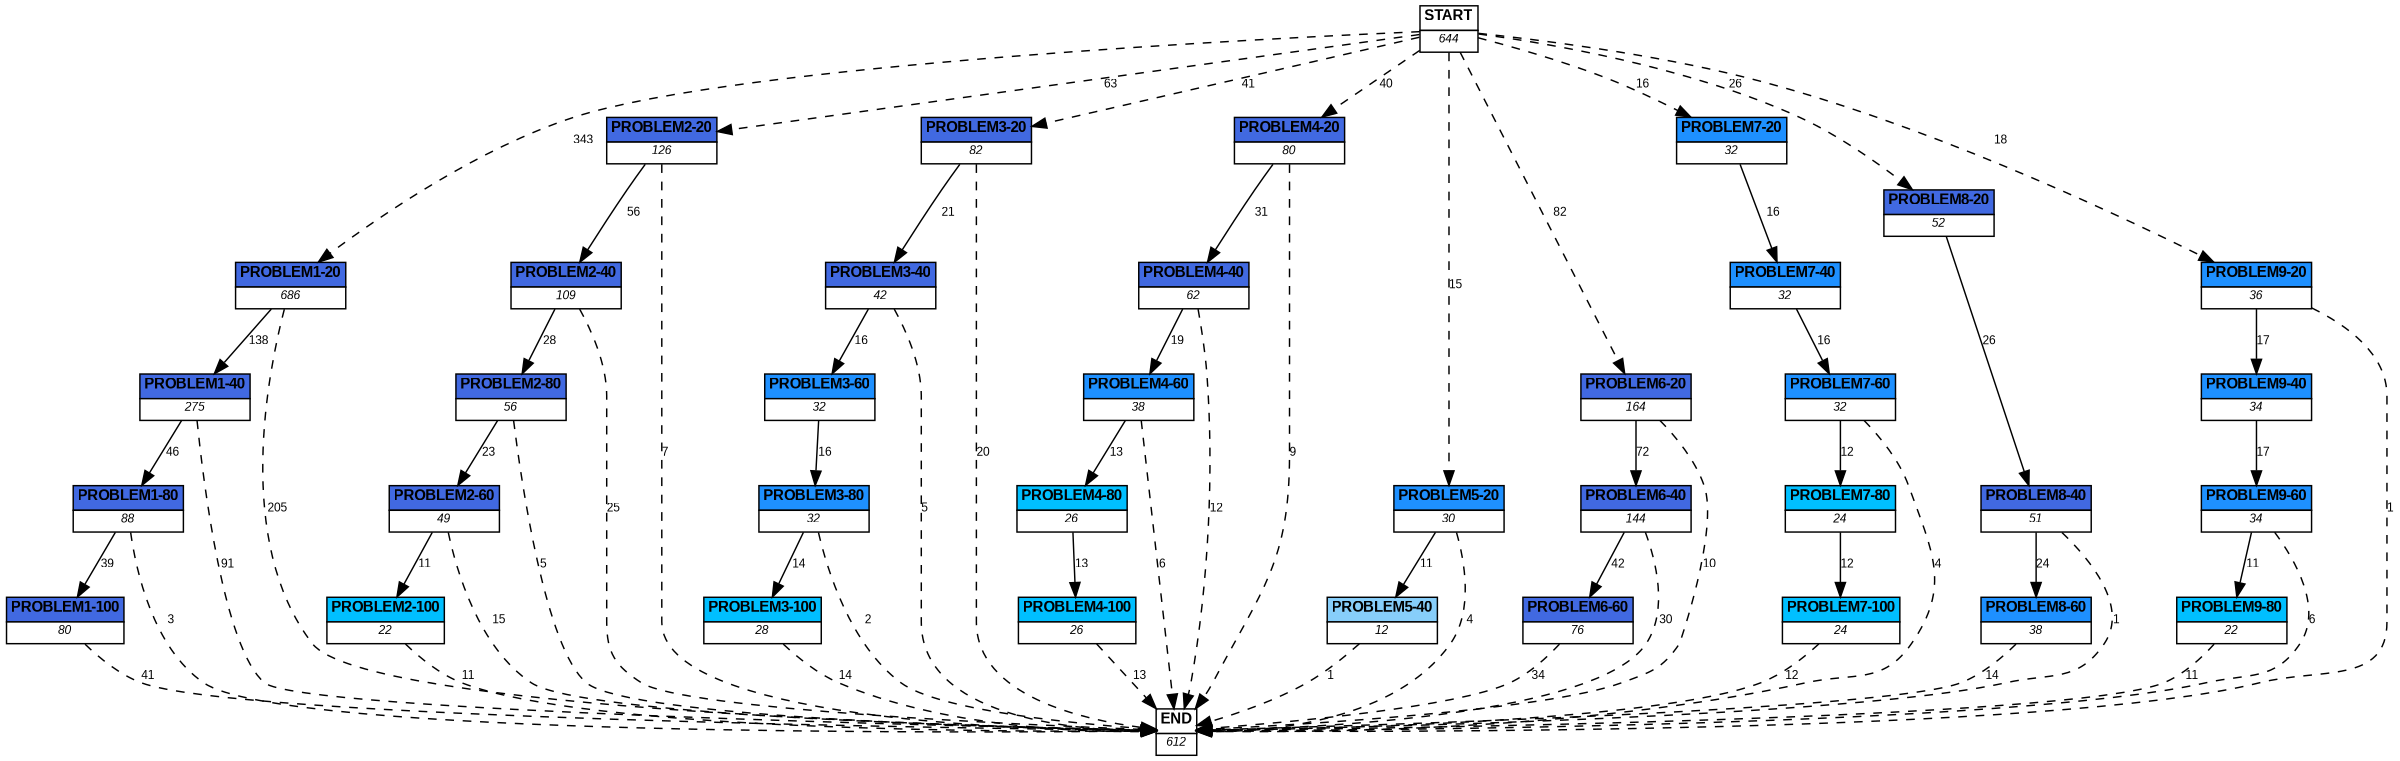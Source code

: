 digraph graphname {
	dpi = 150
	size="16,11!";
	margin = 0;
"PROBLEM1-20" [shape=plain, label=<<table border="0" cellborder="1" cellspacing="0"><tr><td bgcolor="royalblue"><FONT face="Arial" POINT-SIZE="10"><b>PROBLEM1-20</b></FONT></td></tr><tr><td bgcolor="white"><FONT face="Arial" POINT-SIZE="8"><i>686</i></FONT></td></tr></table>>]
"PROBLEM1-40" [shape=plain, label=<<table border="0" cellborder="1" cellspacing="0"><tr><td bgcolor="royalblue"><FONT face="Arial" POINT-SIZE="10"><b>PROBLEM1-40</b></FONT></td></tr><tr><td bgcolor="white"><FONT face="Arial" POINT-SIZE="8"><i>275</i></FONT></td></tr></table>>]
"PROBLEM1-80" [shape=plain, label=<<table border="0" cellborder="1" cellspacing="0"><tr><td bgcolor="royalblue"><FONT face="Arial" POINT-SIZE="10"><b>PROBLEM1-80</b></FONT></td></tr><tr><td bgcolor="white"><FONT face="Arial" POINT-SIZE="8"><i>88</i></FONT></td></tr></table>>]
"PROBLEM1-100" [shape=plain, label=<<table border="0" cellborder="1" cellspacing="0"><tr><td bgcolor="royalblue"><FONT face="Arial" POINT-SIZE="10"><b>PROBLEM1-100</b></FONT></td></tr><tr><td bgcolor="white"><FONT face="Arial" POINT-SIZE="8"><i>80</i></FONT></td></tr></table>>]
"PROBLEM2-20" [shape=plain, label=<<table border="0" cellborder="1" cellspacing="0"><tr><td bgcolor="royalblue"><FONT face="Arial" POINT-SIZE="10"><b>PROBLEM2-20</b></FONT></td></tr><tr><td bgcolor="white"><FONT face="Arial" POINT-SIZE="8"><i>126</i></FONT></td></tr></table>>]
"PROBLEM2-40" [shape=plain, label=<<table border="0" cellborder="1" cellspacing="0"><tr><td bgcolor="royalblue"><FONT face="Arial" POINT-SIZE="10"><b>PROBLEM2-40</b></FONT></td></tr><tr><td bgcolor="white"><FONT face="Arial" POINT-SIZE="8"><i>109</i></FONT></td></tr></table>>]
"PROBLEM2-80" [shape=plain, label=<<table border="0" cellborder="1" cellspacing="0"><tr><td bgcolor="royalblue"><FONT face="Arial" POINT-SIZE="10"><b>PROBLEM2-80</b></FONT></td></tr><tr><td bgcolor="white"><FONT face="Arial" POINT-SIZE="8"><i>56</i></FONT></td></tr></table>>]
"PROBLEM2-60" [shape=plain, label=<<table border="0" cellborder="1" cellspacing="0"><tr><td bgcolor="royalblue"><FONT face="Arial" POINT-SIZE="10"><b>PROBLEM2-60</b></FONT></td></tr><tr><td bgcolor="white"><FONT face="Arial" POINT-SIZE="8"><i>49</i></FONT></td></tr></table>>]
"PROBLEM3-20" [shape=plain, label=<<table border="0" cellborder="1" cellspacing="0"><tr><td bgcolor="royalblue"><FONT face="Arial" POINT-SIZE="10"><b>PROBLEM3-20</b></FONT></td></tr><tr><td bgcolor="white"><FONT face="Arial" POINT-SIZE="8"><i>82</i></FONT></td></tr></table>>]
"PROBLEM3-40" [shape=plain, label=<<table border="0" cellborder="1" cellspacing="0"><tr><td bgcolor="royalblue"><FONT face="Arial" POINT-SIZE="10"><b>PROBLEM3-40</b></FONT></td></tr><tr><td bgcolor="white"><FONT face="Arial" POINT-SIZE="8"><i>42</i></FONT></td></tr></table>>]
"PROBLEM3-60" [shape=plain, label=<<table border="0" cellborder="1" cellspacing="0"><tr><td bgcolor="dodgerblue"><FONT face="Arial" POINT-SIZE="10"><b>PROBLEM3-60</b></FONT></td></tr><tr><td bgcolor="white"><FONT face="Arial" POINT-SIZE="8"><i>32</i></FONT></td></tr></table>>]
"PROBLEM3-80" [shape=plain, label=<<table border="0" cellborder="1" cellspacing="0"><tr><td bgcolor="dodgerblue"><FONT face="Arial" POINT-SIZE="10"><b>PROBLEM3-80</b></FONT></td></tr><tr><td bgcolor="white"><FONT face="Arial" POINT-SIZE="8"><i>32</i></FONT></td></tr></table>>]
"PROBLEM3-100" [shape=plain, label=<<table border="0" cellborder="1" cellspacing="0"><tr><td bgcolor="deepskyblue"><FONT face="Arial" POINT-SIZE="10"><b>PROBLEM3-100</b></FONT></td></tr><tr><td bgcolor="white"><FONT face="Arial" POINT-SIZE="8"><i>28</i></FONT></td></tr></table>>]
"PROBLEM4-20" [shape=plain, label=<<table border="0" cellborder="1" cellspacing="0"><tr><td bgcolor="royalblue"><FONT face="Arial" POINT-SIZE="10"><b>PROBLEM4-20</b></FONT></td></tr><tr><td bgcolor="white"><FONT face="Arial" POINT-SIZE="8"><i>80</i></FONT></td></tr></table>>]
"PROBLEM4-40" [shape=plain, label=<<table border="0" cellborder="1" cellspacing="0"><tr><td bgcolor="royalblue"><FONT face="Arial" POINT-SIZE="10"><b>PROBLEM4-40</b></FONT></td></tr><tr><td bgcolor="white"><FONT face="Arial" POINT-SIZE="8"><i>62</i></FONT></td></tr></table>>]
"PROBLEM4-60" [shape=plain, label=<<table border="0" cellborder="1" cellspacing="0"><tr><td bgcolor="dodgerblue"><FONT face="Arial" POINT-SIZE="10"><b>PROBLEM4-60</b></FONT></td></tr><tr><td bgcolor="white"><FONT face="Arial" POINT-SIZE="8"><i>38</i></FONT></td></tr></table>>]
"PROBLEM5-20" [shape=plain, label=<<table border="0" cellborder="1" cellspacing="0"><tr><td bgcolor="dodgerblue"><FONT face="Arial" POINT-SIZE="10"><b>PROBLEM5-20</b></FONT></td></tr><tr><td bgcolor="white"><FONT face="Arial" POINT-SIZE="8"><i>30</i></FONT></td></tr></table>>]
"PROBLEM5-40" [shape=plain, label=<<table border="0" cellborder="1" cellspacing="0"><tr><td bgcolor="lightskyblue"><FONT face="Arial" POINT-SIZE="10"><b>PROBLEM5-40</b></FONT></td></tr><tr><td bgcolor="white"><FONT face="Arial" POINT-SIZE="8"><i>12</i></FONT></td></tr></table>>]
"PROBLEM4-80" [shape=plain, label=<<table border="0" cellborder="1" cellspacing="0"><tr><td bgcolor="deepskyblue"><FONT face="Arial" POINT-SIZE="10"><b>PROBLEM4-80</b></FONT></td></tr><tr><td bgcolor="white"><FONT face="Arial" POINT-SIZE="8"><i>26</i></FONT></td></tr></table>>]
"PROBLEM4-100" [shape=plain, label=<<table border="0" cellborder="1" cellspacing="0"><tr><td bgcolor="deepskyblue"><FONT face="Arial" POINT-SIZE="10"><b>PROBLEM4-100</b></FONT></td></tr><tr><td bgcolor="white"><FONT face="Arial" POINT-SIZE="8"><i>26</i></FONT></td></tr></table>>]
"PROBLEM6-20" [shape=plain, label=<<table border="0" cellborder="1" cellspacing="0"><tr><td bgcolor="royalblue"><FONT face="Arial" POINT-SIZE="10"><b>PROBLEM6-20</b></FONT></td></tr><tr><td bgcolor="white"><FONT face="Arial" POINT-SIZE="8"><i>164</i></FONT></td></tr></table>>]
"PROBLEM6-40" [shape=plain, label=<<table border="0" cellborder="1" cellspacing="0"><tr><td bgcolor="royalblue"><FONT face="Arial" POINT-SIZE="10"><b>PROBLEM6-40</b></FONT></td></tr><tr><td bgcolor="white"><FONT face="Arial" POINT-SIZE="8"><i>144</i></FONT></td></tr></table>>]
"PROBLEM6-60" [shape=plain, label=<<table border="0" cellborder="1" cellspacing="0"><tr><td bgcolor="royalblue"><FONT face="Arial" POINT-SIZE="10"><b>PROBLEM6-60</b></FONT></td></tr><tr><td bgcolor="white"><FONT face="Arial" POINT-SIZE="8"><i>76</i></FONT></td></tr></table>>]
"PROBLEM7-20" [shape=plain, label=<<table border="0" cellborder="1" cellspacing="0"><tr><td bgcolor="dodgerblue"><FONT face="Arial" POINT-SIZE="10"><b>PROBLEM7-20</b></FONT></td></tr><tr><td bgcolor="white"><FONT face="Arial" POINT-SIZE="8"><i>32</i></FONT></td></tr></table>>]
"PROBLEM7-40" [shape=plain, label=<<table border="0" cellborder="1" cellspacing="0"><tr><td bgcolor="dodgerblue"><FONT face="Arial" POINT-SIZE="10"><b>PROBLEM7-40</b></FONT></td></tr><tr><td bgcolor="white"><FONT face="Arial" POINT-SIZE="8"><i>32</i></FONT></td></tr></table>>]
"PROBLEM7-60" [shape=plain, label=<<table border="0" cellborder="1" cellspacing="0"><tr><td bgcolor="dodgerblue"><FONT face="Arial" POINT-SIZE="10"><b>PROBLEM7-60</b></FONT></td></tr><tr><td bgcolor="white"><FONT face="Arial" POINT-SIZE="8"><i>32</i></FONT></td></tr></table>>]
"PROBLEM7-80" [shape=plain, label=<<table border="0" cellborder="1" cellspacing="0"><tr><td bgcolor="deepskyblue"><FONT face="Arial" POINT-SIZE="10"><b>PROBLEM7-80</b></FONT></td></tr><tr><td bgcolor="white"><FONT face="Arial" POINT-SIZE="8"><i>24</i></FONT></td></tr></table>>]
"PROBLEM7-100" [shape=plain, label=<<table border="0" cellborder="1" cellspacing="0"><tr><td bgcolor="deepskyblue"><FONT face="Arial" POINT-SIZE="10"><b>PROBLEM7-100</b></FONT></td></tr><tr><td bgcolor="white"><FONT face="Arial" POINT-SIZE="8"><i>24</i></FONT></td></tr></table>>]
"PROBLEM8-20" [shape=plain, label=<<table border="0" cellborder="1" cellspacing="0"><tr><td bgcolor="royalblue"><FONT face="Arial" POINT-SIZE="10"><b>PROBLEM8-20</b></FONT></td></tr><tr><td bgcolor="white"><FONT face="Arial" POINT-SIZE="8"><i>52</i></FONT></td></tr></table>>]
"PROBLEM8-40" [shape=plain, label=<<table border="0" cellborder="1" cellspacing="0"><tr><td bgcolor="royalblue"><FONT face="Arial" POINT-SIZE="10"><b>PROBLEM8-40</b></FONT></td></tr><tr><td bgcolor="white"><FONT face="Arial" POINT-SIZE="8"><i>51</i></FONT></td></tr></table>>]
"PROBLEM8-60" [shape=plain, label=<<table border="0" cellborder="1" cellspacing="0"><tr><td bgcolor="dodgerblue"><FONT face="Arial" POINT-SIZE="10"><b>PROBLEM8-60</b></FONT></td></tr><tr><td bgcolor="white"><FONT face="Arial" POINT-SIZE="8"><i>38</i></FONT></td></tr></table>>]
"PROBLEM9-20" [shape=plain, label=<<table border="0" cellborder="1" cellspacing="0"><tr><td bgcolor="dodgerblue"><FONT face="Arial" POINT-SIZE="10"><b>PROBLEM9-20</b></FONT></td></tr><tr><td bgcolor="white"><FONT face="Arial" POINT-SIZE="8"><i>36</i></FONT></td></tr></table>>]
"PROBLEM9-40" [shape=plain, label=<<table border="0" cellborder="1" cellspacing="0"><tr><td bgcolor="dodgerblue"><FONT face="Arial" POINT-SIZE="10"><b>PROBLEM9-40</b></FONT></td></tr><tr><td bgcolor="white"><FONT face="Arial" POINT-SIZE="8"><i>34</i></FONT></td></tr></table>>]
"PROBLEM9-60" [shape=plain, label=<<table border="0" cellborder="1" cellspacing="0"><tr><td bgcolor="dodgerblue"><FONT face="Arial" POINT-SIZE="10"><b>PROBLEM9-60</b></FONT></td></tr><tr><td bgcolor="white"><FONT face="Arial" POINT-SIZE="8"><i>34</i></FONT></td></tr></table>>]
"PROBLEM9-80" [shape=plain, label=<<table border="0" cellborder="1" cellspacing="0"><tr><td bgcolor="deepskyblue"><FONT face="Arial" POINT-SIZE="10"><b>PROBLEM9-80</b></FONT></td></tr><tr><td bgcolor="white"><FONT face="Arial" POINT-SIZE="8"><i>22</i></FONT></td></tr></table>>]
"PROBLEM2-100" [shape=plain, label=<<table border="0" cellborder="1" cellspacing="0"><tr><td bgcolor="deepskyblue"><FONT face="Arial" POINT-SIZE="10"><b>PROBLEM2-100</b></FONT></td></tr><tr><td bgcolor="white"><FONT face="Arial" POINT-SIZE="8"><i>22</i></FONT></td></tr></table>>]
"START" [shape=plain, label=<<table border="0" cellborder="1" cellspacing="0"><tr><td bgcolor="white"><FONT face="Arial" POINT-SIZE="10"><b>START</b></FONT></td></tr><tr><td bgcolor="white"><FONT face="Arial" POINT-SIZE="8"><i>644</i></FONT></td></tr></table>>]
"END" [shape=plain, label=<<table border="0" cellborder="1" cellspacing="0"><tr><td bgcolor="white"><FONT face="Arial" POINT-SIZE="10"><b>END</b></FONT></td></tr><tr><td bgcolor="white"><FONT face="Arial" POINT-SIZE="8"><i>612</i></FONT></td></tr></table>>]
"PROBLEM1-20" -> "PROBLEM1-40" [ label ="138" labelfloat=false fontname="Arial" fontsize=8]
"PROBLEM1-20" -> "END" [ style = dashed label ="205" labelfloat=false fontname="Arial" fontsize=8]
"PROBLEM1-40" -> "PROBLEM1-80" [ label ="46" labelfloat=false fontname="Arial" fontsize=8]
"PROBLEM1-40" -> "END" [ style = dashed label ="91" labelfloat=false fontname="Arial" fontsize=8]
"PROBLEM1-80" -> "PROBLEM1-100" [ label ="39" labelfloat=false fontname="Arial" fontsize=8]
"PROBLEM1-80" -> "END" [ style = dashed label ="3" labelfloat=false fontname="Arial" fontsize=8]
"PROBLEM1-100" -> "END" [ style = dashed label ="41" labelfloat=false fontname="Arial" fontsize=8]
"PROBLEM2-20" -> "PROBLEM2-40" [ label ="56" labelfloat=false fontname="Arial" fontsize=8]
"PROBLEM2-20" -> "END" [ style = dashed label ="7" labelfloat=false fontname="Arial" fontsize=8]
"PROBLEM2-40" -> "PROBLEM2-80" [ label ="28" labelfloat=false fontname="Arial" fontsize=8]
"PROBLEM2-40" -> "END" [ style = dashed label ="25" labelfloat=false fontname="Arial" fontsize=8]
"PROBLEM2-80" -> "PROBLEM2-60" [ label ="23" labelfloat=false fontname="Arial" fontsize=8]
"PROBLEM2-80" -> "END" [ style = dashed label ="5" labelfloat=false fontname="Arial" fontsize=8]
"PROBLEM2-60" -> "PROBLEM2-100" [ label ="11" labelfloat=false fontname="Arial" fontsize=8]
"PROBLEM2-60" -> "END" [ style = dashed label ="15" labelfloat=false fontname="Arial" fontsize=8]
"PROBLEM3-20" -> "PROBLEM3-40" [ label ="21" labelfloat=false fontname="Arial" fontsize=8]
"PROBLEM3-20" -> "END" [ style = dashed label ="20" labelfloat=false fontname="Arial" fontsize=8]
"PROBLEM3-40" -> "PROBLEM3-60" [ label ="16" labelfloat=false fontname="Arial" fontsize=8]
"PROBLEM3-40" -> "END" [ style = dashed label ="5" labelfloat=false fontname="Arial" fontsize=8]
"PROBLEM3-60" -> "PROBLEM3-80" [ label ="16" labelfloat=false fontname="Arial" fontsize=8]
"PROBLEM3-80" -> "PROBLEM3-100" [ label ="14" labelfloat=false fontname="Arial" fontsize=8]
"PROBLEM3-80" -> "END" [ style = dashed label ="2" labelfloat=false fontname="Arial" fontsize=8]
"PROBLEM3-100" -> "END" [ style = dashed label ="14" labelfloat=false fontname="Arial" fontsize=8]
"PROBLEM4-20" -> "PROBLEM4-40" [ label ="31" labelfloat=false fontname="Arial" fontsize=8]
"PROBLEM4-20" -> "END" [ style = dashed label ="9" labelfloat=false fontname="Arial" fontsize=8]
"PROBLEM4-40" -> "PROBLEM4-60" [ label ="19" labelfloat=false fontname="Arial" fontsize=8]
"PROBLEM4-40" -> "END" [ style = dashed label ="12" labelfloat=false fontname="Arial" fontsize=8]
"PROBLEM4-60" -> "PROBLEM4-80" [ label ="13" labelfloat=false fontname="Arial" fontsize=8]
"PROBLEM4-60" -> "END" [ style = dashed label ="6" labelfloat=false fontname="Arial" fontsize=8]
"PROBLEM5-20" -> "PROBLEM5-40" [ label ="11" labelfloat=false fontname="Arial" fontsize=8]
"PROBLEM5-20" -> "END" [ style = dashed label ="4" labelfloat=false fontname="Arial" fontsize=8]
"PROBLEM5-40" -> "END" [ style = dashed label ="1" labelfloat=false fontname="Arial" fontsize=8]
"PROBLEM4-80" -> "PROBLEM4-100" [ label ="13" labelfloat=false fontname="Arial" fontsize=8]
"PROBLEM4-100" -> "END" [ style = dashed label ="13" labelfloat=false fontname="Arial" fontsize=8]
"PROBLEM6-20" -> "PROBLEM6-40" [ label ="72" labelfloat=false fontname="Arial" fontsize=8]
"PROBLEM6-20" -> "END" [ style = dashed label ="10" labelfloat=false fontname="Arial" fontsize=8]
"PROBLEM6-40" -> "PROBLEM6-60" [ label ="42" labelfloat=false fontname="Arial" fontsize=8]
"PROBLEM6-40" -> "END" [ style = dashed label ="30" labelfloat=false fontname="Arial" fontsize=8]
"PROBLEM6-60" -> "END" [ style = dashed label ="34" labelfloat=false fontname="Arial" fontsize=8]
"PROBLEM7-20" -> "PROBLEM7-40" [ label ="16" labelfloat=false fontname="Arial" fontsize=8]
"PROBLEM7-40" -> "PROBLEM7-60" [ label ="16" labelfloat=false fontname="Arial" fontsize=8]
"PROBLEM7-60" -> "PROBLEM7-80" [ label ="12" labelfloat=false fontname="Arial" fontsize=8]
"PROBLEM7-60" -> "END" [ style = dashed label ="4" labelfloat=false fontname="Arial" fontsize=8]
"PROBLEM7-80" -> "PROBLEM7-100" [ label ="12" labelfloat=false fontname="Arial" fontsize=8]
"PROBLEM7-100" -> "END" [ style = dashed label ="12" labelfloat=false fontname="Arial" fontsize=8]
"PROBLEM8-20" -> "PROBLEM8-40" [ label ="26" labelfloat=false fontname="Arial" fontsize=8]
"PROBLEM8-40" -> "PROBLEM8-60" [ label ="24" labelfloat=false fontname="Arial" fontsize=8]
"PROBLEM8-40" -> "END" [ style = dashed label ="1" labelfloat=false fontname="Arial" fontsize=8]
"PROBLEM8-60" -> "END" [ style = dashed label ="14" labelfloat=false fontname="Arial" fontsize=8]
"PROBLEM9-20" -> "PROBLEM9-40" [ label ="17" labelfloat=false fontname="Arial" fontsize=8]
"PROBLEM9-20" -> "END" [ style = dashed label ="1" labelfloat=false fontname="Arial" fontsize=8]
"PROBLEM9-40" -> "PROBLEM9-60" [ label ="17" labelfloat=false fontname="Arial" fontsize=8]
"PROBLEM9-60" -> "PROBLEM9-80" [ label ="11" labelfloat=false fontname="Arial" fontsize=8]
"PROBLEM9-60" -> "END" [ style = dashed label ="6" labelfloat=false fontname="Arial" fontsize=8]
"PROBLEM9-80" -> "END" [ style = dashed label ="11" labelfloat=false fontname="Arial" fontsize=8]
"PROBLEM2-100" -> "END" [ style = dashed label ="11" labelfloat=false fontname="Arial" fontsize=8]
"START" -> "PROBLEM1-20" [ style = dashed label ="343" labelfloat=false fontname="Arial" fontsize=8]
"START" -> "PROBLEM2-20" [ style = dashed label ="63" labelfloat=false fontname="Arial" fontsize=8]
"START" -> "PROBLEM3-20" [ style = dashed label ="41" labelfloat=false fontname="Arial" fontsize=8]
"START" -> "PROBLEM4-20" [ style = dashed label ="40" labelfloat=false fontname="Arial" fontsize=8]
"START" -> "PROBLEM5-20" [ style = dashed label ="15" labelfloat=false fontname="Arial" fontsize=8]
"START" -> "PROBLEM6-20" [ style = dashed label ="82" labelfloat=false fontname="Arial" fontsize=8]
"START" -> "PROBLEM7-20" [ style = dashed label ="16" labelfloat=false fontname="Arial" fontsize=8]
"START" -> "PROBLEM8-20" [ style = dashed label ="26" labelfloat=false fontname="Arial" fontsize=8]
"START" -> "PROBLEM9-20" [ style = dashed label ="18" labelfloat=false fontname="Arial" fontsize=8]
}